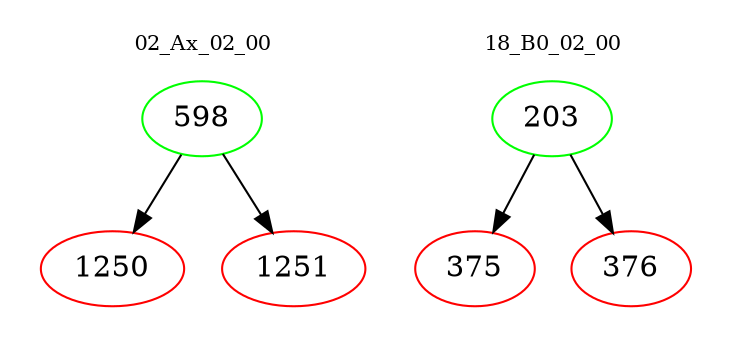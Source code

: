 digraph{
subgraph cluster_0 {
color = white
label = "02_Ax_02_00";
fontsize=10;
T0_598 [label="598", color="green"]
T0_598 -> T0_1250 [color="black"]
T0_1250 [label="1250", color="red"]
T0_598 -> T0_1251 [color="black"]
T0_1251 [label="1251", color="red"]
}
subgraph cluster_1 {
color = white
label = "18_B0_02_00";
fontsize=10;
T1_203 [label="203", color="green"]
T1_203 -> T1_375 [color="black"]
T1_375 [label="375", color="red"]
T1_203 -> T1_376 [color="black"]
T1_376 [label="376", color="red"]
}
}
